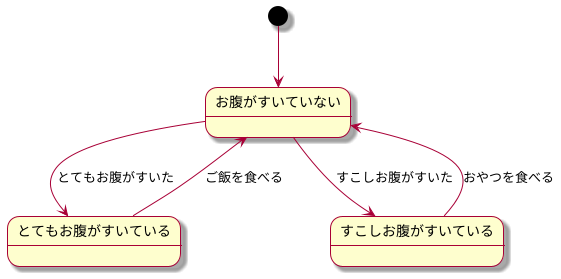 @startuml
skin rose
[*] --> お腹がすいていない
お腹がすいていない --> とてもお腹がすいている : とてもお腹がすいた
とてもお腹がすいている --> お腹がすいていない : ご飯を食べる
お腹がすいていない --> すこしお腹がすいている : すこしお腹がすいた
すこしお腹がすいている --> お腹がすいていない : おやつを食べる


@enduml